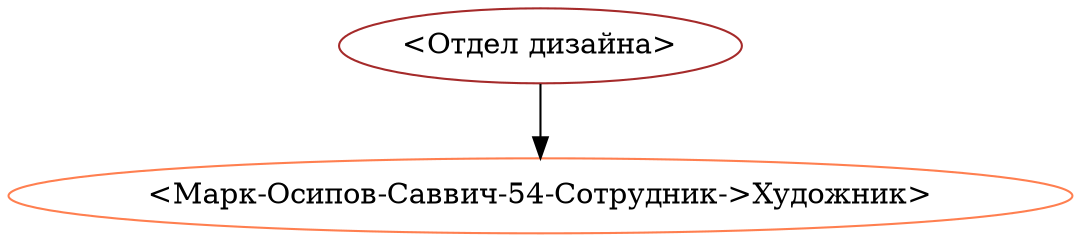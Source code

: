 digraph G {
0 [label="<Отдел дизайна>", color="#A52A2AFF"];
1 [label="<Марк-Осипов-Саввич-54-Сотрудник->Художник>", color="#FF7F50FF"];
0 -> 1 [];
}
